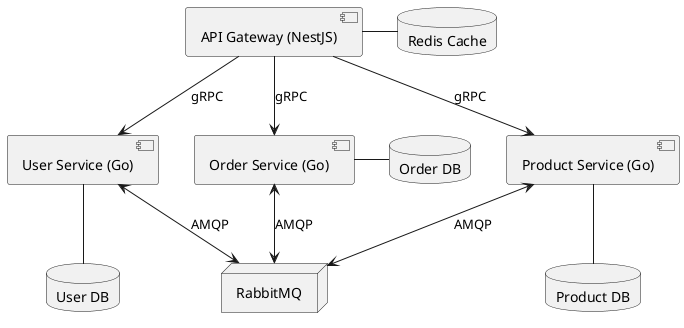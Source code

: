 @startuml

[API Gateway (NestJS)] as AG
database "Redis Cache" as RDB
node RabbitMQ as MQ

[User Service (Go)] as US
database "User DB" as UDB
[Product Service (Go)] as PS
database "Product DB" as PDB
[Order Service (Go)] as OS
database "Order DB" as ODB

AG -right- RDB
AG --> US : gRPC
AG --> PS : gRPC
AG --> OS : gRPC

US -down- UDB
PS -down- PDB
OS - ODB

US <--> MQ : AMQP
PS <--> MQ : AMQP
OS <--> MQ : AMQP

@enduml